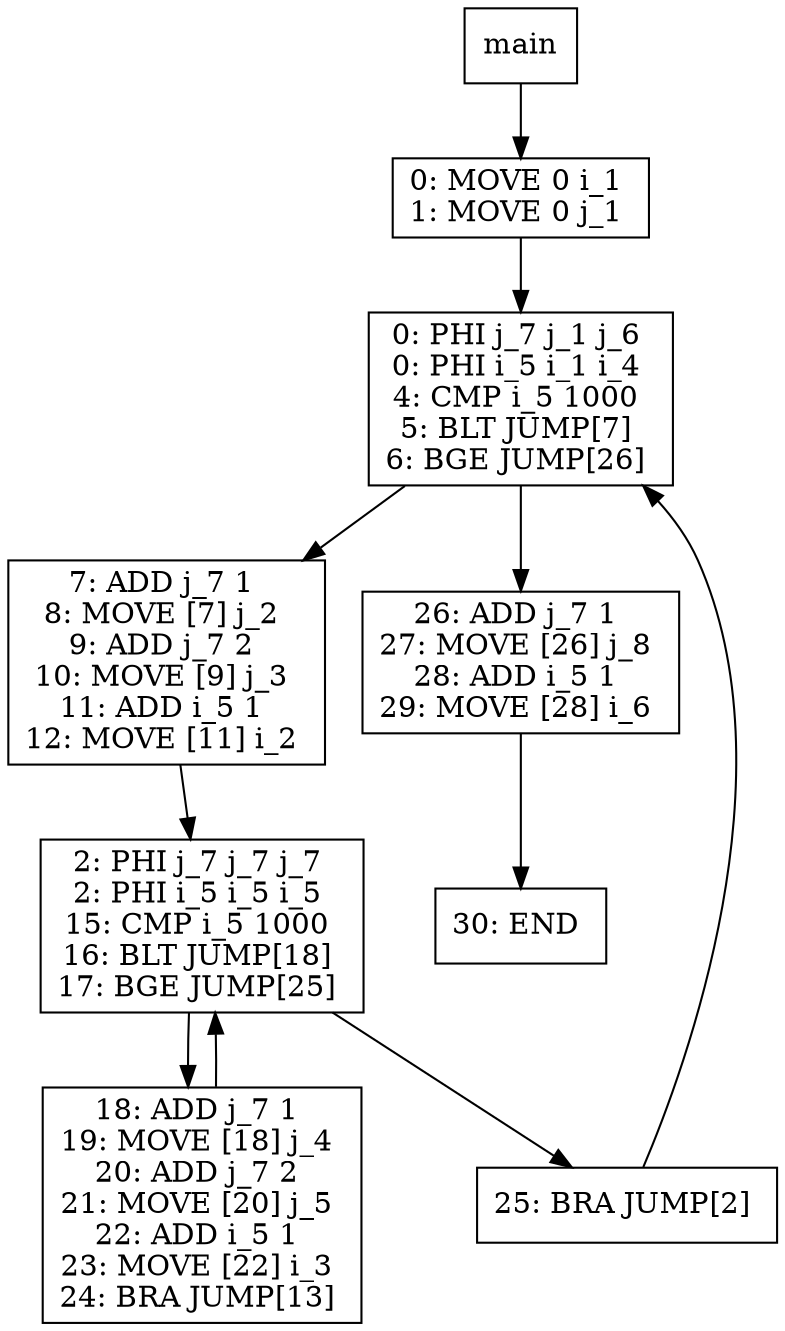 digraph test000 {
node [shape=box]
1[label="main"]
1 -> 3
3[label="0: MOVE 0 i_1 
1: MOVE 0 j_1 
"]
3 -> 5
5[label="0: PHI j_7 j_1 j_6 
0: PHI i_5 i_1 i_4 
4: CMP i_5 1000 
5: BLT JUMP[7] 
6: BGE JUMP[26] 
"]
5 -> 7
7[label="7: ADD j_7 1 
8: MOVE [7] j_2 
9: ADD j_7 2 
10: MOVE [9] j_3 
11: ADD i_5 1 
12: MOVE [11] i_2 
"]
7 -> 10
10[label="2: PHI j_7 j_7 j_7 
2: PHI i_5 i_5 i_5 
15: CMP i_5 1000 
16: BLT JUMP[18] 
17: BGE JUMP[25] 
"]
10 -> 12
12[label="18: ADD j_7 1 
19: MOVE [18] j_4 
20: ADD j_7 2 
21: MOVE [20] j_5 
22: ADD i_5 1 
23: MOVE [22] i_3 
24: BRA JUMP[13] 
"]
12 -> 10
10 -> 11
11[label="25: BRA JUMP[2] 
"]
11 -> 5
5 -> 6
6[label="26: ADD j_7 1 
27: MOVE [26] j_8 
28: ADD i_5 1 
29: MOVE [28] i_6 
"]
6 -> 17
17[label="30: END 
"]
}
